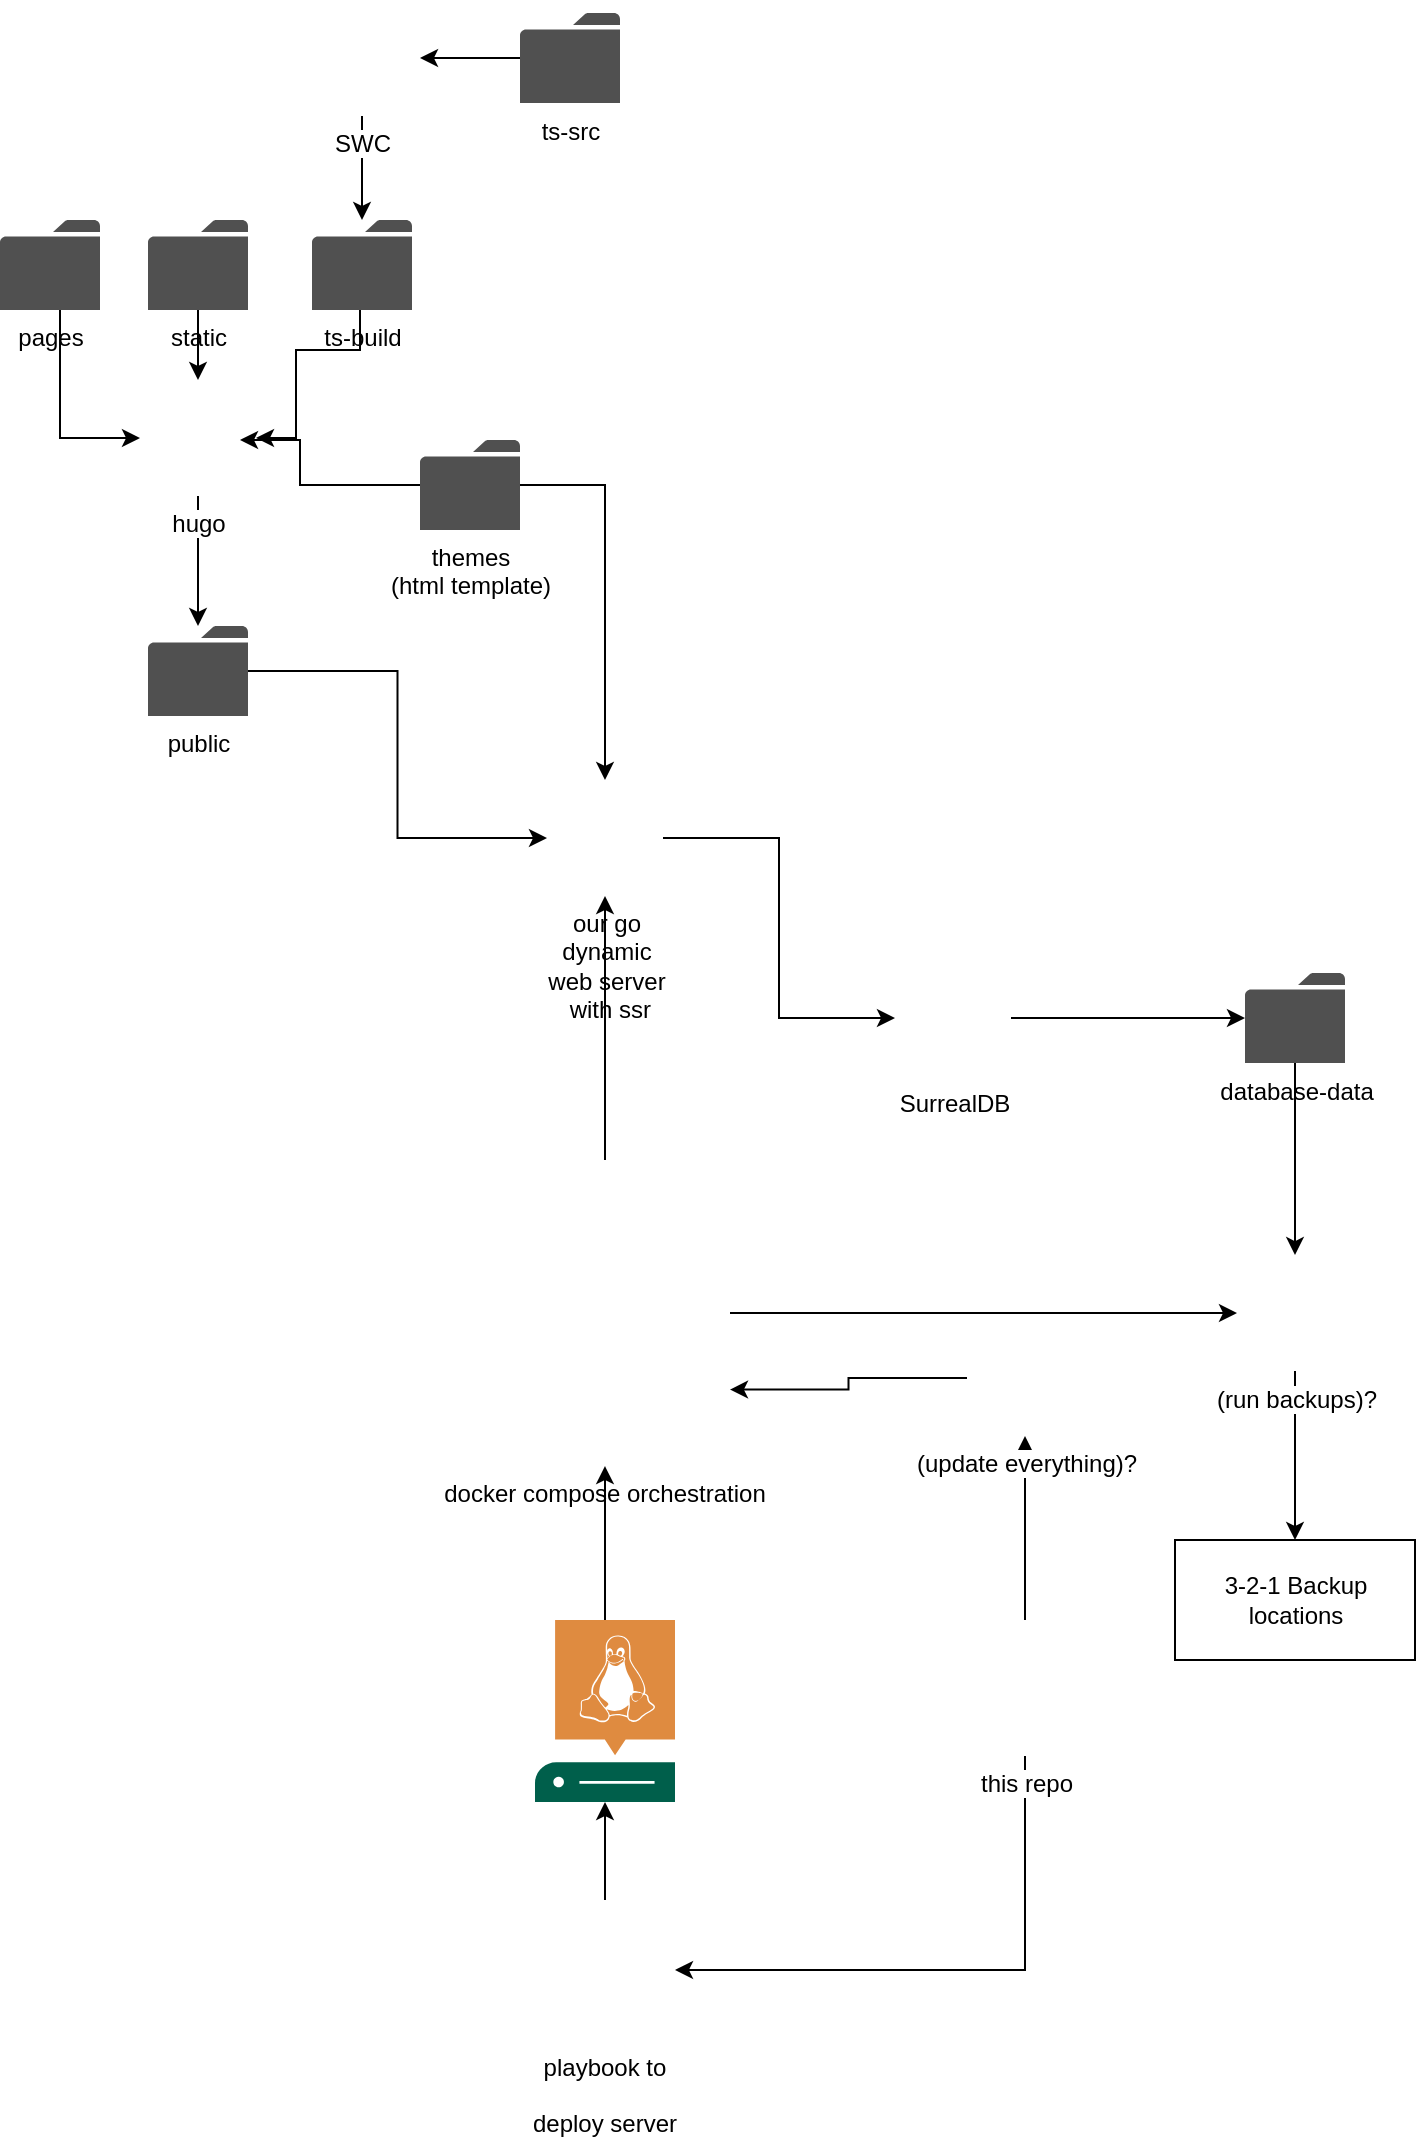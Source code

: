 <mxfile version="21.0.6"><diagram name="Page-1" id="VY5UOJw1R2xGc2KkLm7v"><mxGraphModel dx="1434" dy="822" grid="1" gridSize="10" guides="1" tooltips="1" connect="1" arrows="1" fold="1" page="1" pageScale="1" pageWidth="850" pageHeight="1100" math="0" shadow="0"><root><mxCell id="0"/><mxCell id="1" parent="0"/><mxCell id="KhdKCceynyLx2kOHU4EV-34" style="edgeStyle=orthogonalEdgeStyle;rounded=0;orthogonalLoop=1;jettySize=auto;html=1;" edge="1" parent="1" source="KhdKCceynyLx2kOHU4EV-30" target="KhdKCceynyLx2kOHU4EV-23"><mxGeometry relative="1" as="geometry"/></mxCell><mxCell id="KhdKCceynyLx2kOHU4EV-39" style="edgeStyle=orthogonalEdgeStyle;rounded=0;orthogonalLoop=1;jettySize=auto;html=1;entryX=0.5;entryY=1;entryDx=0;entryDy=0;" edge="1" parent="1" source="KhdKCceynyLx2kOHU4EV-26" target="KhdKCceynyLx2kOHU4EV-14"><mxGeometry relative="1" as="geometry"/></mxCell><mxCell id="KhdKCceynyLx2kOHU4EV-48" style="edgeStyle=orthogonalEdgeStyle;rounded=0;orthogonalLoop=1;jettySize=auto;html=1;entryX=0;entryY=0.5;entryDx=0;entryDy=0;" edge="1" parent="1" source="KhdKCceynyLx2kOHU4EV-2" target="KhdKCceynyLx2kOHU4EV-13"><mxGeometry relative="1" as="geometry"><Array as="points"><mxPoint x="110" y="219"/></Array></mxGeometry></mxCell><mxCell id="KhdKCceynyLx2kOHU4EV-2" value="pages" style="sketch=0;pointerEvents=1;shadow=0;dashed=0;html=1;strokeColor=none;fillColor=#505050;labelPosition=center;verticalLabelPosition=bottom;verticalAlign=top;outlineConnect=0;align=center;shape=mxgraph.office.concepts.folder;" vertex="1" parent="1"><mxGeometry x="80" y="110" width="50" height="45" as="geometry"/></mxCell><mxCell id="KhdKCceynyLx2kOHU4EV-46" style="edgeStyle=orthogonalEdgeStyle;rounded=0;orthogonalLoop=1;jettySize=auto;html=1;" edge="1" parent="1" source="KhdKCceynyLx2kOHU4EV-3" target="KhdKCceynyLx2kOHU4EV-17"><mxGeometry relative="1" as="geometry"/></mxCell><mxCell id="KhdKCceynyLx2kOHU4EV-52" style="edgeStyle=orthogonalEdgeStyle;rounded=0;orthogonalLoop=1;jettySize=auto;html=1;" edge="1" parent="1" source="KhdKCceynyLx2kOHU4EV-3"><mxGeometry relative="1" as="geometry"><mxPoint x="200" y="220" as="targetPoint"/><Array as="points"><mxPoint x="230" y="243"/><mxPoint x="230" y="220"/></Array></mxGeometry></mxCell><mxCell id="KhdKCceynyLx2kOHU4EV-3" value="&lt;div&gt;themes&lt;/div&gt;&lt;div&gt;(html template)&lt;br&gt;&lt;/div&gt;" style="sketch=0;pointerEvents=1;shadow=0;dashed=0;html=1;strokeColor=none;fillColor=#505050;labelPosition=center;verticalLabelPosition=bottom;verticalAlign=top;outlineConnect=0;align=center;shape=mxgraph.office.concepts.folder;" vertex="1" parent="1"><mxGeometry x="290" y="220" width="50" height="45" as="geometry"/></mxCell><mxCell id="KhdKCceynyLx2kOHU4EV-53" style="edgeStyle=orthogonalEdgeStyle;rounded=0;orthogonalLoop=1;jettySize=auto;html=1;" edge="1" parent="1" source="KhdKCceynyLx2kOHU4EV-4" target="KhdKCceynyLx2kOHU4EV-13"><mxGeometry relative="1" as="geometry"/></mxCell><mxCell id="KhdKCceynyLx2kOHU4EV-4" value="static" style="sketch=0;pointerEvents=1;shadow=0;dashed=0;html=1;strokeColor=none;fillColor=#505050;labelPosition=center;verticalLabelPosition=bottom;verticalAlign=top;outlineConnect=0;align=center;shape=mxgraph.office.concepts.folder;" vertex="1" parent="1"><mxGeometry x="154" y="110" width="50" height="45" as="geometry"/></mxCell><mxCell id="KhdKCceynyLx2kOHU4EV-42" style="edgeStyle=orthogonalEdgeStyle;rounded=0;orthogonalLoop=1;jettySize=auto;html=1;" edge="1" parent="1" source="KhdKCceynyLx2kOHU4EV-5" target="KhdKCceynyLx2kOHU4EV-15"><mxGeometry relative="1" as="geometry"/></mxCell><mxCell id="KhdKCceynyLx2kOHU4EV-5" value="database-data" style="sketch=0;pointerEvents=1;shadow=0;dashed=0;html=1;strokeColor=none;fillColor=#505050;labelPosition=center;verticalLabelPosition=bottom;verticalAlign=top;outlineConnect=0;align=center;shape=mxgraph.office.concepts.folder;" vertex="1" parent="1"><mxGeometry x="702.5" y="486.5" width="50" height="45" as="geometry"/></mxCell><mxCell id="KhdKCceynyLx2kOHU4EV-51" style="edgeStyle=orthogonalEdgeStyle;rounded=0;orthogonalLoop=1;jettySize=auto;html=1;entryX=1;entryY=0.5;entryDx=0;entryDy=0;" edge="1" parent="1" source="KhdKCceynyLx2kOHU4EV-6" target="KhdKCceynyLx2kOHU4EV-13"><mxGeometry relative="1" as="geometry"><Array as="points"><mxPoint x="260" y="175"/><mxPoint x="228" y="175"/><mxPoint x="228" y="219"/></Array></mxGeometry></mxCell><mxCell id="KhdKCceynyLx2kOHU4EV-6" value="ts-build" style="sketch=0;pointerEvents=1;shadow=0;dashed=0;html=1;strokeColor=none;fillColor=#505050;labelPosition=center;verticalLabelPosition=bottom;verticalAlign=top;outlineConnect=0;align=center;shape=mxgraph.office.concepts.folder;" vertex="1" parent="1"><mxGeometry x="236" y="110" width="50" height="45" as="geometry"/></mxCell><mxCell id="KhdKCceynyLx2kOHU4EV-47" style="edgeStyle=orthogonalEdgeStyle;rounded=0;orthogonalLoop=1;jettySize=auto;html=1;entryX=0;entryY=0.5;entryDx=0;entryDy=0;" edge="1" parent="1" source="KhdKCceynyLx2kOHU4EV-7" target="KhdKCceynyLx2kOHU4EV-17"><mxGeometry relative="1" as="geometry"/></mxCell><mxCell id="KhdKCceynyLx2kOHU4EV-7" value="public" style="sketch=0;pointerEvents=1;shadow=0;dashed=0;html=1;strokeColor=none;fillColor=#505050;labelPosition=center;verticalLabelPosition=bottom;verticalAlign=top;outlineConnect=0;align=center;shape=mxgraph.office.concepts.folder;" vertex="1" parent="1"><mxGeometry x="154" y="313" width="50" height="45" as="geometry"/></mxCell><mxCell id="KhdKCceynyLx2kOHU4EV-54" style="edgeStyle=orthogonalEdgeStyle;rounded=0;orthogonalLoop=1;jettySize=auto;html=1;" edge="1" parent="1" source="KhdKCceynyLx2kOHU4EV-11" target="KhdKCceynyLx2kOHU4EV-6"><mxGeometry relative="1" as="geometry"/></mxCell><mxCell id="KhdKCceynyLx2kOHU4EV-11" value="SWC" style="shape=image;html=1;verticalAlign=top;verticalLabelPosition=bottom;labelBackgroundColor=#ffffff;imageAspect=0;aspect=fixed;image=https://cdn1.iconfinder.com/data/icons/social-media-2106/24/social_media_social_media_logo_docker-128.png" vertex="1" parent="1"><mxGeometry x="232" width="58" height="58" as="geometry"/></mxCell><mxCell id="KhdKCceynyLx2kOHU4EV-43" style="edgeStyle=orthogonalEdgeStyle;rounded=0;orthogonalLoop=1;jettySize=auto;html=1;" edge="1" parent="1" source="KhdKCceynyLx2kOHU4EV-12" target="KhdKCceynyLx2kOHU4EV-5"><mxGeometry relative="1" as="geometry"/></mxCell><mxCell id="KhdKCceynyLx2kOHU4EV-12" value="SurrealDB" style="shape=image;html=1;verticalAlign=top;verticalLabelPosition=bottom;labelBackgroundColor=#ffffff;imageAspect=0;aspect=fixed;image=https://cdn1.iconfinder.com/data/icons/social-media-2106/24/social_media_social_media_logo_docker-128.png" vertex="1" parent="1"><mxGeometry x="527.5" y="480" width="58" height="58" as="geometry"/></mxCell><mxCell id="KhdKCceynyLx2kOHU4EV-56" style="edgeStyle=orthogonalEdgeStyle;rounded=0;orthogonalLoop=1;jettySize=auto;html=1;" edge="1" parent="1" source="KhdKCceynyLx2kOHU4EV-13" target="KhdKCceynyLx2kOHU4EV-7"><mxGeometry relative="1" as="geometry"/></mxCell><mxCell id="KhdKCceynyLx2kOHU4EV-13" value="hugo" style="shape=image;html=1;verticalAlign=top;verticalLabelPosition=bottom;labelBackgroundColor=#ffffff;imageAspect=0;aspect=fixed;image=https://cdn1.iconfinder.com/data/icons/social-media-2106/24/social_media_social_media_logo_docker-128.png" vertex="1" parent="1"><mxGeometry x="150" y="190" width="58" height="58" as="geometry"/></mxCell><mxCell id="KhdKCceynyLx2kOHU4EV-40" style="edgeStyle=orthogonalEdgeStyle;rounded=0;orthogonalLoop=1;jettySize=auto;html=1;entryX=1;entryY=0.75;entryDx=0;entryDy=0;" edge="1" parent="1" source="KhdKCceynyLx2kOHU4EV-14" target="KhdKCceynyLx2kOHU4EV-23"><mxGeometry relative="1" as="geometry"/></mxCell><mxCell id="KhdKCceynyLx2kOHU4EV-14" value="(update everything)?" style="shape=image;html=1;verticalAlign=top;verticalLabelPosition=bottom;labelBackgroundColor=#ffffff;imageAspect=0;aspect=fixed;image=https://cdn1.iconfinder.com/data/icons/social-media-2106/24/social_media_social_media_logo_docker-128.png" vertex="1" parent="1"><mxGeometry x="563.5" y="660" width="58" height="58" as="geometry"/></mxCell><mxCell id="KhdKCceynyLx2kOHU4EV-36" style="edgeStyle=orthogonalEdgeStyle;rounded=0;orthogonalLoop=1;jettySize=auto;html=1;" edge="1" parent="1" source="KhdKCceynyLx2kOHU4EV-15" target="KhdKCceynyLx2kOHU4EV-29"><mxGeometry relative="1" as="geometry"/></mxCell><mxCell id="KhdKCceynyLx2kOHU4EV-15" value="(run backups)?" style="shape=image;html=1;verticalAlign=top;verticalLabelPosition=bottom;labelBackgroundColor=#ffffff;imageAspect=0;aspect=fixed;image=https://cdn1.iconfinder.com/data/icons/social-media-2106/24/social_media_social_media_logo_docker-128.png" vertex="1" parent="1"><mxGeometry x="698.5" y="627.53" width="58" height="58" as="geometry"/></mxCell><mxCell id="KhdKCceynyLx2kOHU4EV-45" style="edgeStyle=orthogonalEdgeStyle;rounded=0;orthogonalLoop=1;jettySize=auto;html=1;entryX=0;entryY=0.5;entryDx=0;entryDy=0;" edge="1" parent="1" source="KhdKCceynyLx2kOHU4EV-17" target="KhdKCceynyLx2kOHU4EV-12"><mxGeometry relative="1" as="geometry"/></mxCell><mxCell id="KhdKCceynyLx2kOHU4EV-17" value="&lt;div&gt;our go &lt;br&gt;&lt;/div&gt;&lt;div&gt;dynamic &lt;br&gt;&lt;/div&gt;&lt;div&gt;web server&lt;/div&gt;&lt;div&gt;&amp;nbsp;with ssr&lt;/div&gt;" style="shape=image;html=1;verticalAlign=top;verticalLabelPosition=bottom;labelBackgroundColor=#ffffff;imageAspect=0;aspect=fixed;image=https://cdn1.iconfinder.com/data/icons/social-media-2106/24/social_media_social_media_logo_docker-128.png" vertex="1" parent="1"><mxGeometry x="353.5" y="390" width="58" height="58" as="geometry"/></mxCell><mxCell id="KhdKCceynyLx2kOHU4EV-32" style="edgeStyle=orthogonalEdgeStyle;rounded=0;orthogonalLoop=1;jettySize=auto;html=1;" edge="1" parent="1" source="KhdKCceynyLx2kOHU4EV-22" target="KhdKCceynyLx2kOHU4EV-30"><mxGeometry relative="1" as="geometry"/></mxCell><mxCell id="KhdKCceynyLx2kOHU4EV-22" value="playbook to &#xA;&#xA;deploy server" style="shape=image;verticalLabelPosition=bottom;verticalAlign=top;imageAspect=0;image=https://www.svgrepo.com/show/329930/ansible.svg" vertex="1" parent="1"><mxGeometry x="347.5" y="950" width="70" height="70" as="geometry"/></mxCell><mxCell id="KhdKCceynyLx2kOHU4EV-35" style="edgeStyle=orthogonalEdgeStyle;rounded=0;orthogonalLoop=1;jettySize=auto;html=1;" edge="1" parent="1" source="KhdKCceynyLx2kOHU4EV-23" target="KhdKCceynyLx2kOHU4EV-15"><mxGeometry relative="1" as="geometry"/></mxCell><mxCell id="KhdKCceynyLx2kOHU4EV-55" style="edgeStyle=orthogonalEdgeStyle;rounded=0;orthogonalLoop=1;jettySize=auto;html=1;" edge="1" parent="1" source="KhdKCceynyLx2kOHU4EV-25" target="KhdKCceynyLx2kOHU4EV-11"><mxGeometry relative="1" as="geometry"/></mxCell><mxCell id="KhdKCceynyLx2kOHU4EV-25" value="ts-src" style="sketch=0;pointerEvents=1;shadow=0;dashed=0;html=1;strokeColor=none;fillColor=#505050;labelPosition=center;verticalLabelPosition=bottom;verticalAlign=top;outlineConnect=0;align=center;shape=mxgraph.office.concepts.folder;" vertex="1" parent="1"><mxGeometry x="340" y="6.5" width="50" height="45" as="geometry"/></mxCell><mxCell id="KhdKCceynyLx2kOHU4EV-33" style="edgeStyle=orthogonalEdgeStyle;rounded=0;orthogonalLoop=1;jettySize=auto;html=1;entryX=1;entryY=0.5;entryDx=0;entryDy=0;" edge="1" parent="1" source="KhdKCceynyLx2kOHU4EV-26" target="KhdKCceynyLx2kOHU4EV-22"><mxGeometry relative="1" as="geometry"><Array as="points"><mxPoint x="592.5" y="985"/></Array></mxGeometry></mxCell><mxCell id="KhdKCceynyLx2kOHU4EV-26" value="this repo" style="shape=image;html=1;verticalAlign=top;verticalLabelPosition=bottom;labelBackgroundColor=#ffffff;imageAspect=0;aspect=fixed;image=https://cdn4.iconfinder.com/data/icons/socialcones/508/Github-128.png" vertex="1" parent="1"><mxGeometry x="558.5" y="810" width="68" height="68" as="geometry"/></mxCell><mxCell id="KhdKCceynyLx2kOHU4EV-29" value="3-2-1 Backup locations" style="rounded=0;whiteSpace=wrap;html=1;" vertex="1" parent="1"><mxGeometry x="667.5" y="770" width="120" height="60" as="geometry"/></mxCell><mxCell id="KhdKCceynyLx2kOHU4EV-44" style="edgeStyle=orthogonalEdgeStyle;rounded=0;orthogonalLoop=1;jettySize=auto;html=1;" edge="1" parent="1" source="KhdKCceynyLx2kOHU4EV-23" target="KhdKCceynyLx2kOHU4EV-17"><mxGeometry relative="1" as="geometry"/></mxCell><mxCell id="KhdKCceynyLx2kOHU4EV-23" value="docker compose orchestration" style="shape=image;verticalLabelPosition=bottom;verticalAlign=top;imageAspect=0;image=https://p1c2u.gallerycdn.vsassets.io/extensions/p1c2u/docker-compose/0.3.5/1565165856720/Microsoft.VisualStudio.Services.Icons.Default" vertex="1" parent="1"><mxGeometry x="320" y="580" width="125" height="153.06" as="geometry"/></mxCell><mxCell id="KhdKCceynyLx2kOHU4EV-30" value="" style="sketch=0;pointerEvents=1;shadow=0;dashed=0;html=1;strokeColor=none;fillColor=#005F4B;labelPosition=center;verticalLabelPosition=bottom;verticalAlign=top;align=center;outlineConnect=0;shape=mxgraph.veeam2.linux_server;" vertex="1" parent="1"><mxGeometry x="347.5" y="810" width="70" height="91" as="geometry"/></mxCell></root></mxGraphModel></diagram></mxfile>